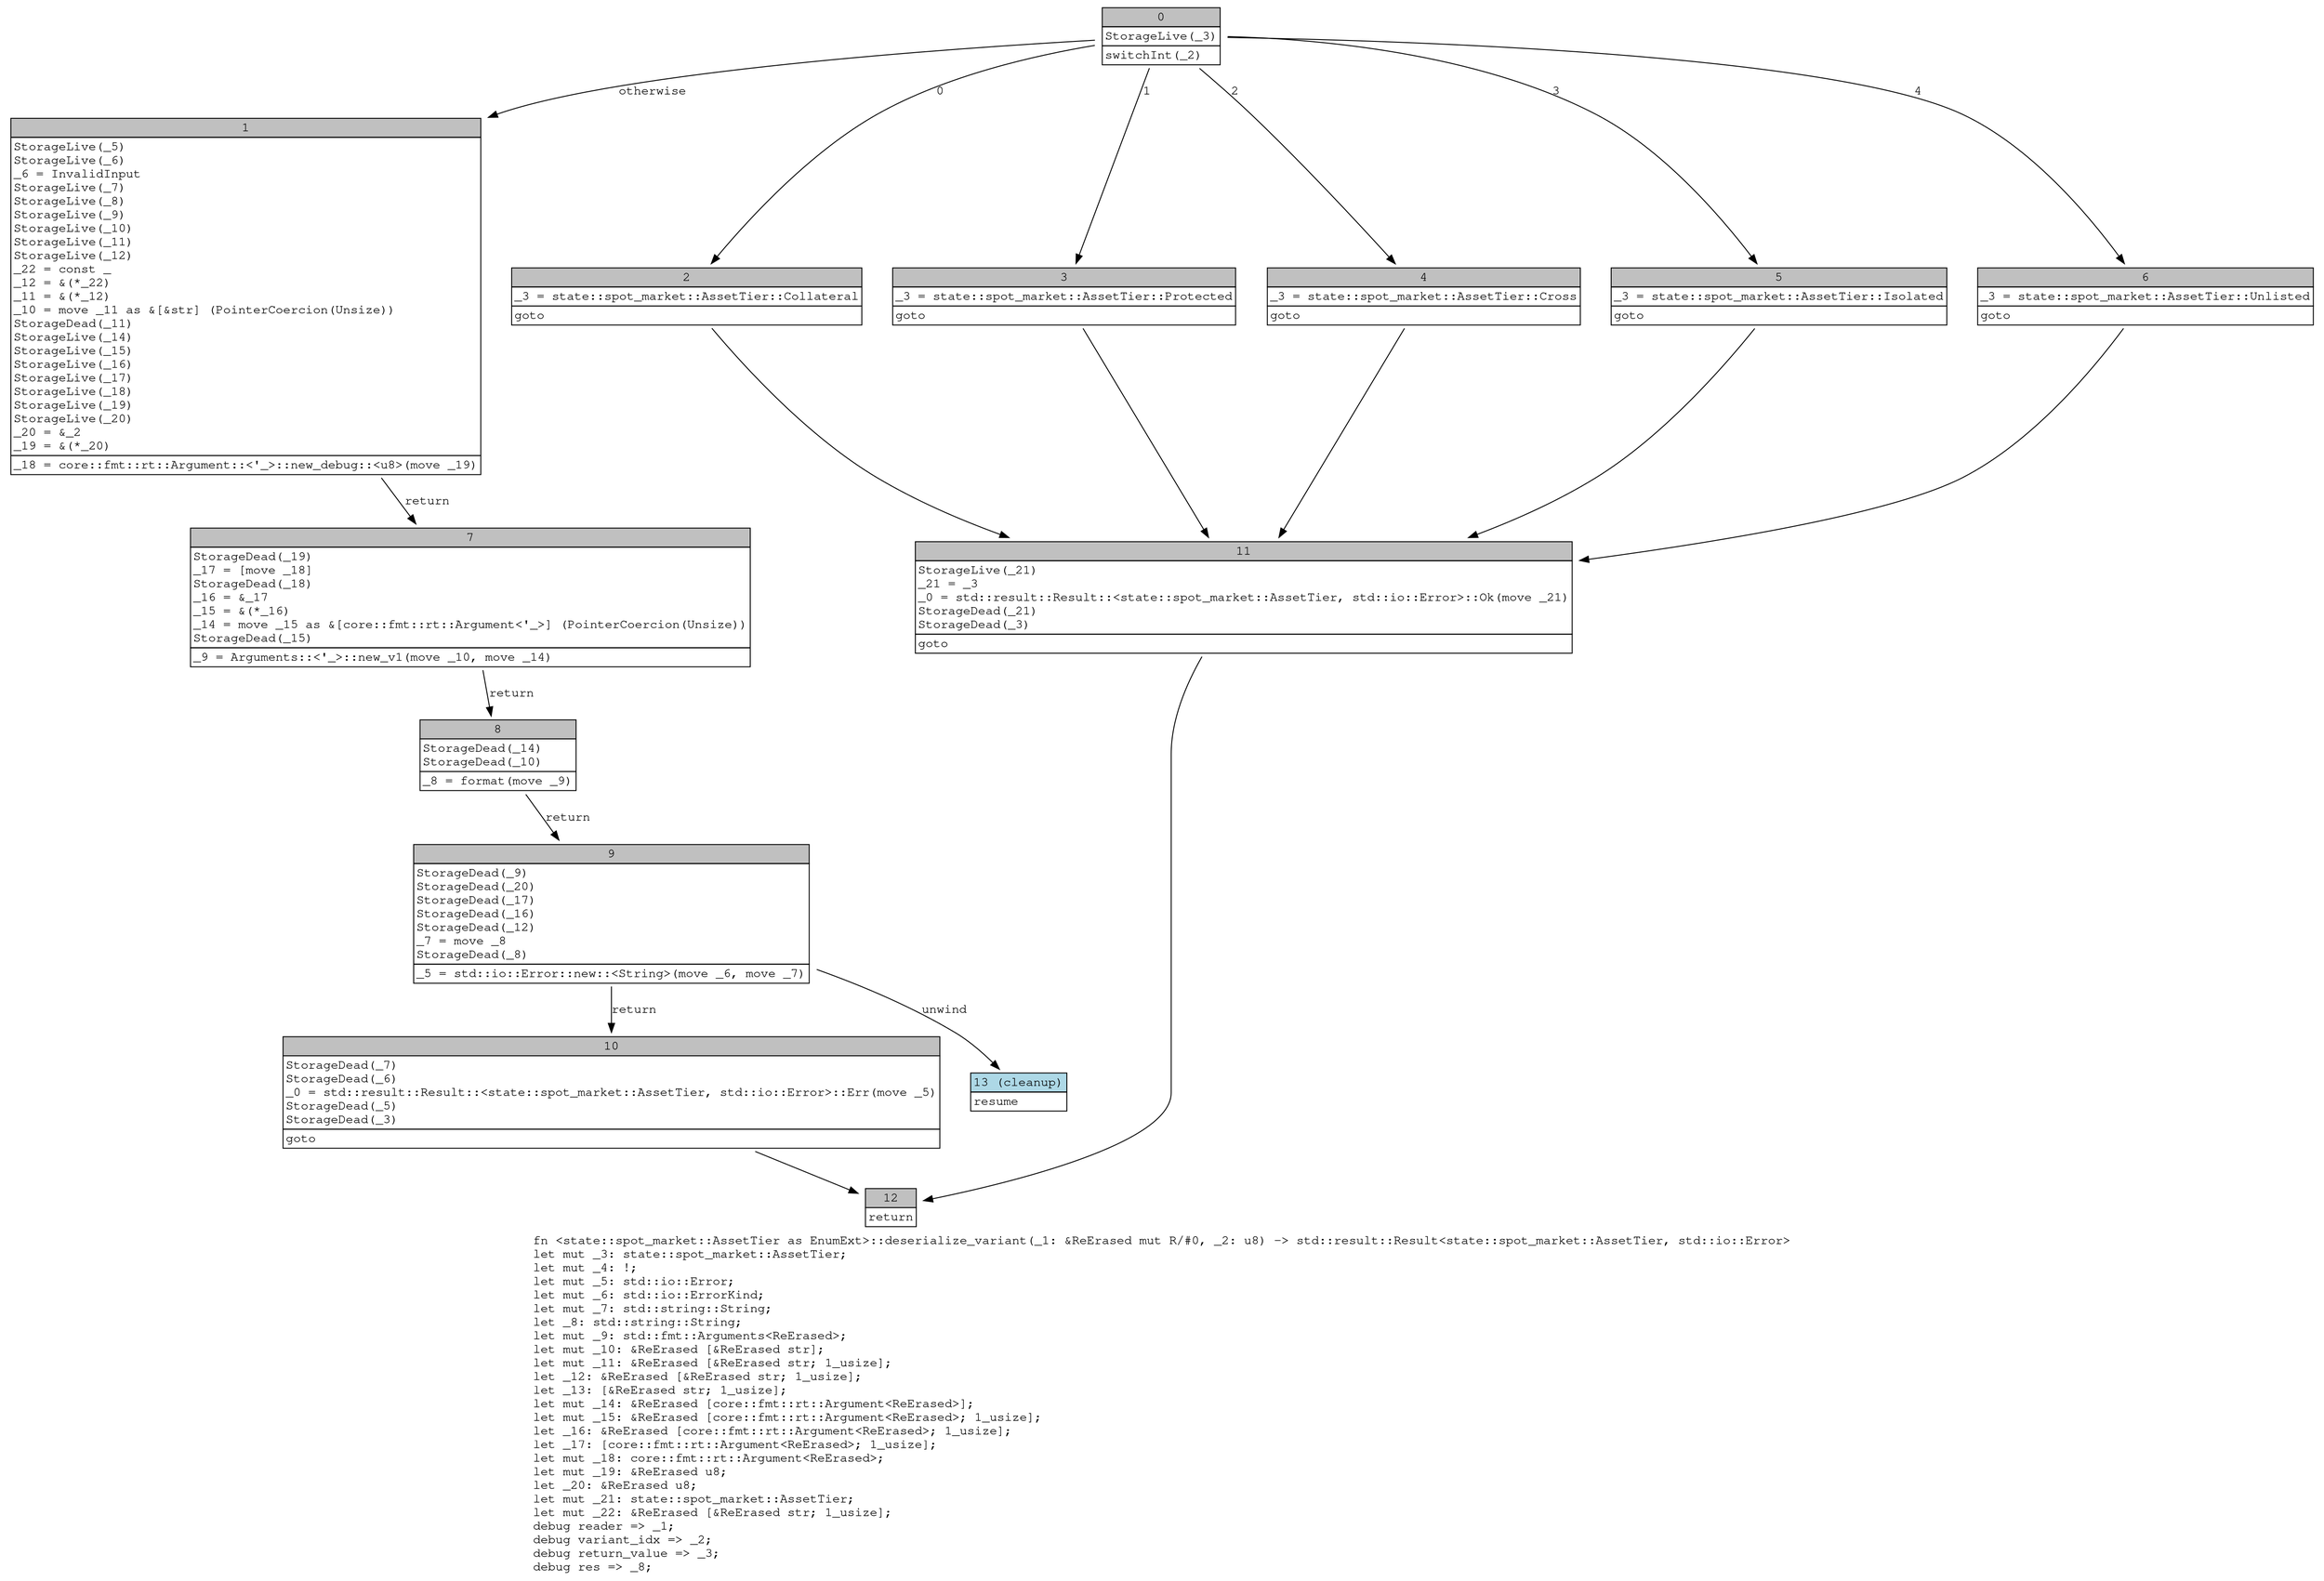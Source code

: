 digraph Mir_0_17970 {
    graph [fontname="Courier, monospace"];
    node [fontname="Courier, monospace"];
    edge [fontname="Courier, monospace"];
    label=<fn &lt;state::spot_market::AssetTier as EnumExt&gt;::deserialize_variant(_1: &amp;ReErased mut R/#0, _2: u8) -&gt; std::result::Result&lt;state::spot_market::AssetTier, std::io::Error&gt;<br align="left"/>let mut _3: state::spot_market::AssetTier;<br align="left"/>let mut _4: !;<br align="left"/>let mut _5: std::io::Error;<br align="left"/>let mut _6: std::io::ErrorKind;<br align="left"/>let mut _7: std::string::String;<br align="left"/>let _8: std::string::String;<br align="left"/>let mut _9: std::fmt::Arguments&lt;ReErased&gt;;<br align="left"/>let mut _10: &amp;ReErased [&amp;ReErased str];<br align="left"/>let mut _11: &amp;ReErased [&amp;ReErased str; 1_usize];<br align="left"/>let _12: &amp;ReErased [&amp;ReErased str; 1_usize];<br align="left"/>let _13: [&amp;ReErased str; 1_usize];<br align="left"/>let mut _14: &amp;ReErased [core::fmt::rt::Argument&lt;ReErased&gt;];<br align="left"/>let mut _15: &amp;ReErased [core::fmt::rt::Argument&lt;ReErased&gt;; 1_usize];<br align="left"/>let _16: &amp;ReErased [core::fmt::rt::Argument&lt;ReErased&gt;; 1_usize];<br align="left"/>let _17: [core::fmt::rt::Argument&lt;ReErased&gt;; 1_usize];<br align="left"/>let mut _18: core::fmt::rt::Argument&lt;ReErased&gt;;<br align="left"/>let mut _19: &amp;ReErased u8;<br align="left"/>let _20: &amp;ReErased u8;<br align="left"/>let mut _21: state::spot_market::AssetTier;<br align="left"/>let mut _22: &amp;ReErased [&amp;ReErased str; 1_usize];<br align="left"/>debug reader =&gt; _1;<br align="left"/>debug variant_idx =&gt; _2;<br align="left"/>debug return_value =&gt; _3;<br align="left"/>debug res =&gt; _8;<br align="left"/>>;
    bb0__0_17970 [shape="none", label=<<table border="0" cellborder="1" cellspacing="0"><tr><td bgcolor="gray" align="center" colspan="1">0</td></tr><tr><td align="left" balign="left">StorageLive(_3)<br/></td></tr><tr><td align="left">switchInt(_2)</td></tr></table>>];
    bb1__0_17970 [shape="none", label=<<table border="0" cellborder="1" cellspacing="0"><tr><td bgcolor="gray" align="center" colspan="1">1</td></tr><tr><td align="left" balign="left">StorageLive(_5)<br/>StorageLive(_6)<br/>_6 = InvalidInput<br/>StorageLive(_7)<br/>StorageLive(_8)<br/>StorageLive(_9)<br/>StorageLive(_10)<br/>StorageLive(_11)<br/>StorageLive(_12)<br/>_22 = const _<br/>_12 = &amp;(*_22)<br/>_11 = &amp;(*_12)<br/>_10 = move _11 as &amp;[&amp;str] (PointerCoercion(Unsize))<br/>StorageDead(_11)<br/>StorageLive(_14)<br/>StorageLive(_15)<br/>StorageLive(_16)<br/>StorageLive(_17)<br/>StorageLive(_18)<br/>StorageLive(_19)<br/>StorageLive(_20)<br/>_20 = &amp;_2<br/>_19 = &amp;(*_20)<br/></td></tr><tr><td align="left">_18 = core::fmt::rt::Argument::&lt;'_&gt;::new_debug::&lt;u8&gt;(move _19)</td></tr></table>>];
    bb2__0_17970 [shape="none", label=<<table border="0" cellborder="1" cellspacing="0"><tr><td bgcolor="gray" align="center" colspan="1">2</td></tr><tr><td align="left" balign="left">_3 = state::spot_market::AssetTier::Collateral<br/></td></tr><tr><td align="left">goto</td></tr></table>>];
    bb3__0_17970 [shape="none", label=<<table border="0" cellborder="1" cellspacing="0"><tr><td bgcolor="gray" align="center" colspan="1">3</td></tr><tr><td align="left" balign="left">_3 = state::spot_market::AssetTier::Protected<br/></td></tr><tr><td align="left">goto</td></tr></table>>];
    bb4__0_17970 [shape="none", label=<<table border="0" cellborder="1" cellspacing="0"><tr><td bgcolor="gray" align="center" colspan="1">4</td></tr><tr><td align="left" balign="left">_3 = state::spot_market::AssetTier::Cross<br/></td></tr><tr><td align="left">goto</td></tr></table>>];
    bb5__0_17970 [shape="none", label=<<table border="0" cellborder="1" cellspacing="0"><tr><td bgcolor="gray" align="center" colspan="1">5</td></tr><tr><td align="left" balign="left">_3 = state::spot_market::AssetTier::Isolated<br/></td></tr><tr><td align="left">goto</td></tr></table>>];
    bb6__0_17970 [shape="none", label=<<table border="0" cellborder="1" cellspacing="0"><tr><td bgcolor="gray" align="center" colspan="1">6</td></tr><tr><td align="left" balign="left">_3 = state::spot_market::AssetTier::Unlisted<br/></td></tr><tr><td align="left">goto</td></tr></table>>];
    bb7__0_17970 [shape="none", label=<<table border="0" cellborder="1" cellspacing="0"><tr><td bgcolor="gray" align="center" colspan="1">7</td></tr><tr><td align="left" balign="left">StorageDead(_19)<br/>_17 = [move _18]<br/>StorageDead(_18)<br/>_16 = &amp;_17<br/>_15 = &amp;(*_16)<br/>_14 = move _15 as &amp;[core::fmt::rt::Argument&lt;'_&gt;] (PointerCoercion(Unsize))<br/>StorageDead(_15)<br/></td></tr><tr><td align="left">_9 = Arguments::&lt;'_&gt;::new_v1(move _10, move _14)</td></tr></table>>];
    bb8__0_17970 [shape="none", label=<<table border="0" cellborder="1" cellspacing="0"><tr><td bgcolor="gray" align="center" colspan="1">8</td></tr><tr><td align="left" balign="left">StorageDead(_14)<br/>StorageDead(_10)<br/></td></tr><tr><td align="left">_8 = format(move _9)</td></tr></table>>];
    bb9__0_17970 [shape="none", label=<<table border="0" cellborder="1" cellspacing="0"><tr><td bgcolor="gray" align="center" colspan="1">9</td></tr><tr><td align="left" balign="left">StorageDead(_9)<br/>StorageDead(_20)<br/>StorageDead(_17)<br/>StorageDead(_16)<br/>StorageDead(_12)<br/>_7 = move _8<br/>StorageDead(_8)<br/></td></tr><tr><td align="left">_5 = std::io::Error::new::&lt;String&gt;(move _6, move _7)</td></tr></table>>];
    bb10__0_17970 [shape="none", label=<<table border="0" cellborder="1" cellspacing="0"><tr><td bgcolor="gray" align="center" colspan="1">10</td></tr><tr><td align="left" balign="left">StorageDead(_7)<br/>StorageDead(_6)<br/>_0 = std::result::Result::&lt;state::spot_market::AssetTier, std::io::Error&gt;::Err(move _5)<br/>StorageDead(_5)<br/>StorageDead(_3)<br/></td></tr><tr><td align="left">goto</td></tr></table>>];
    bb11__0_17970 [shape="none", label=<<table border="0" cellborder="1" cellspacing="0"><tr><td bgcolor="gray" align="center" colspan="1">11</td></tr><tr><td align="left" balign="left">StorageLive(_21)<br/>_21 = _3<br/>_0 = std::result::Result::&lt;state::spot_market::AssetTier, std::io::Error&gt;::Ok(move _21)<br/>StorageDead(_21)<br/>StorageDead(_3)<br/></td></tr><tr><td align="left">goto</td></tr></table>>];
    bb12__0_17970 [shape="none", label=<<table border="0" cellborder="1" cellspacing="0"><tr><td bgcolor="gray" align="center" colspan="1">12</td></tr><tr><td align="left">return</td></tr></table>>];
    bb13__0_17970 [shape="none", label=<<table border="0" cellborder="1" cellspacing="0"><tr><td bgcolor="lightblue" align="center" colspan="1">13 (cleanup)</td></tr><tr><td align="left">resume</td></tr></table>>];
    bb0__0_17970 -> bb2__0_17970 [label="0"];
    bb0__0_17970 -> bb3__0_17970 [label="1"];
    bb0__0_17970 -> bb4__0_17970 [label="2"];
    bb0__0_17970 -> bb5__0_17970 [label="3"];
    bb0__0_17970 -> bb6__0_17970 [label="4"];
    bb0__0_17970 -> bb1__0_17970 [label="otherwise"];
    bb1__0_17970 -> bb7__0_17970 [label="return"];
    bb2__0_17970 -> bb11__0_17970 [label=""];
    bb3__0_17970 -> bb11__0_17970 [label=""];
    bb4__0_17970 -> bb11__0_17970 [label=""];
    bb5__0_17970 -> bb11__0_17970 [label=""];
    bb6__0_17970 -> bb11__0_17970 [label=""];
    bb7__0_17970 -> bb8__0_17970 [label="return"];
    bb8__0_17970 -> bb9__0_17970 [label="return"];
    bb9__0_17970 -> bb10__0_17970 [label="return"];
    bb9__0_17970 -> bb13__0_17970 [label="unwind"];
    bb10__0_17970 -> bb12__0_17970 [label=""];
    bb11__0_17970 -> bb12__0_17970 [label=""];
}
